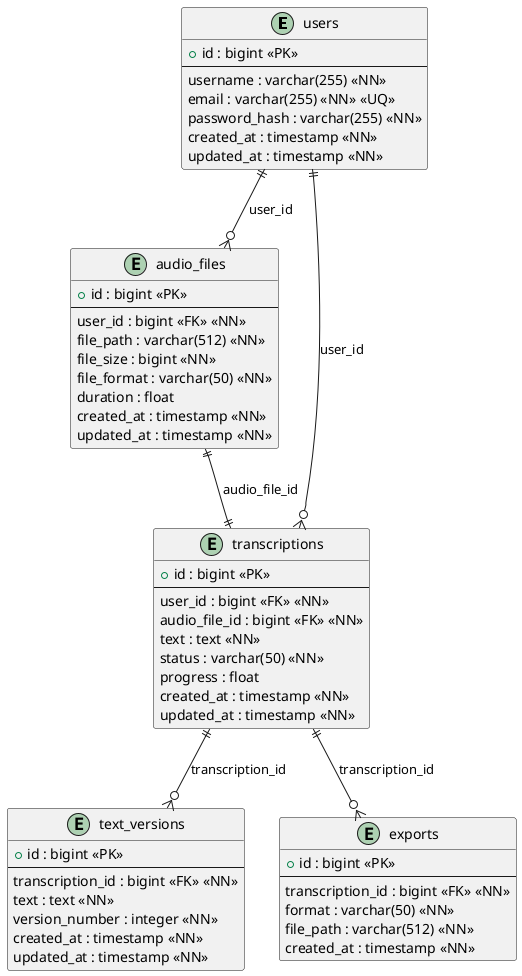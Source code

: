 @startuml Logical Database Model

entity "users" {
  + id : bigint <<PK>>
  --
  username : varchar(255) <<NN>>
  email : varchar(255) <<NN>> <<UQ>>
  password_hash : varchar(255) <<NN>>
  created_at : timestamp <<NN>>
  updated_at : timestamp <<NN>>
}

entity "audio_files" {
  + id : bigint <<PK>>
  --
  user_id : bigint <<FK>> <<NN>>
  file_path : varchar(512) <<NN>>
  file_size : bigint <<NN>>
  file_format : varchar(50) <<NN>>
  duration : float
  created_at : timestamp <<NN>>
  updated_at : timestamp <<NN>>
}

entity "transcriptions" {
  + id : bigint <<PK>>
  --
  user_id : bigint <<FK>> <<NN>>
  audio_file_id : bigint <<FK>> <<NN>>
  text : text <<NN>>
  status : varchar(50) <<NN>>
  progress : float
  created_at : timestamp <<NN>>
  updated_at : timestamp <<NN>>
}

entity "text_versions" {
  + id : bigint <<PK>>
  --
  transcription_id : bigint <<FK>> <<NN>>
  text : text <<NN>>
  version_number : integer <<NN>>
  created_at : timestamp <<NN>>
  updated_at : timestamp <<NN>>
}

entity "exports" {
  + id : bigint <<PK>>
  --
  transcription_id : bigint <<FK>> <<NN>>
  format : varchar(50) <<NN>>
  file_path : varchar(512) <<NN>>
  created_at : timestamp <<NN>>
}

users ||--o{ audio_files : "user_id"
users ||--o{ transcriptions : "user_id"
audio_files ||--|| transcriptions : "audio_file_id"
transcriptions ||--o{ text_versions : "transcription_id"
transcriptions ||--o{ exports : "transcription_id"

@enduml 